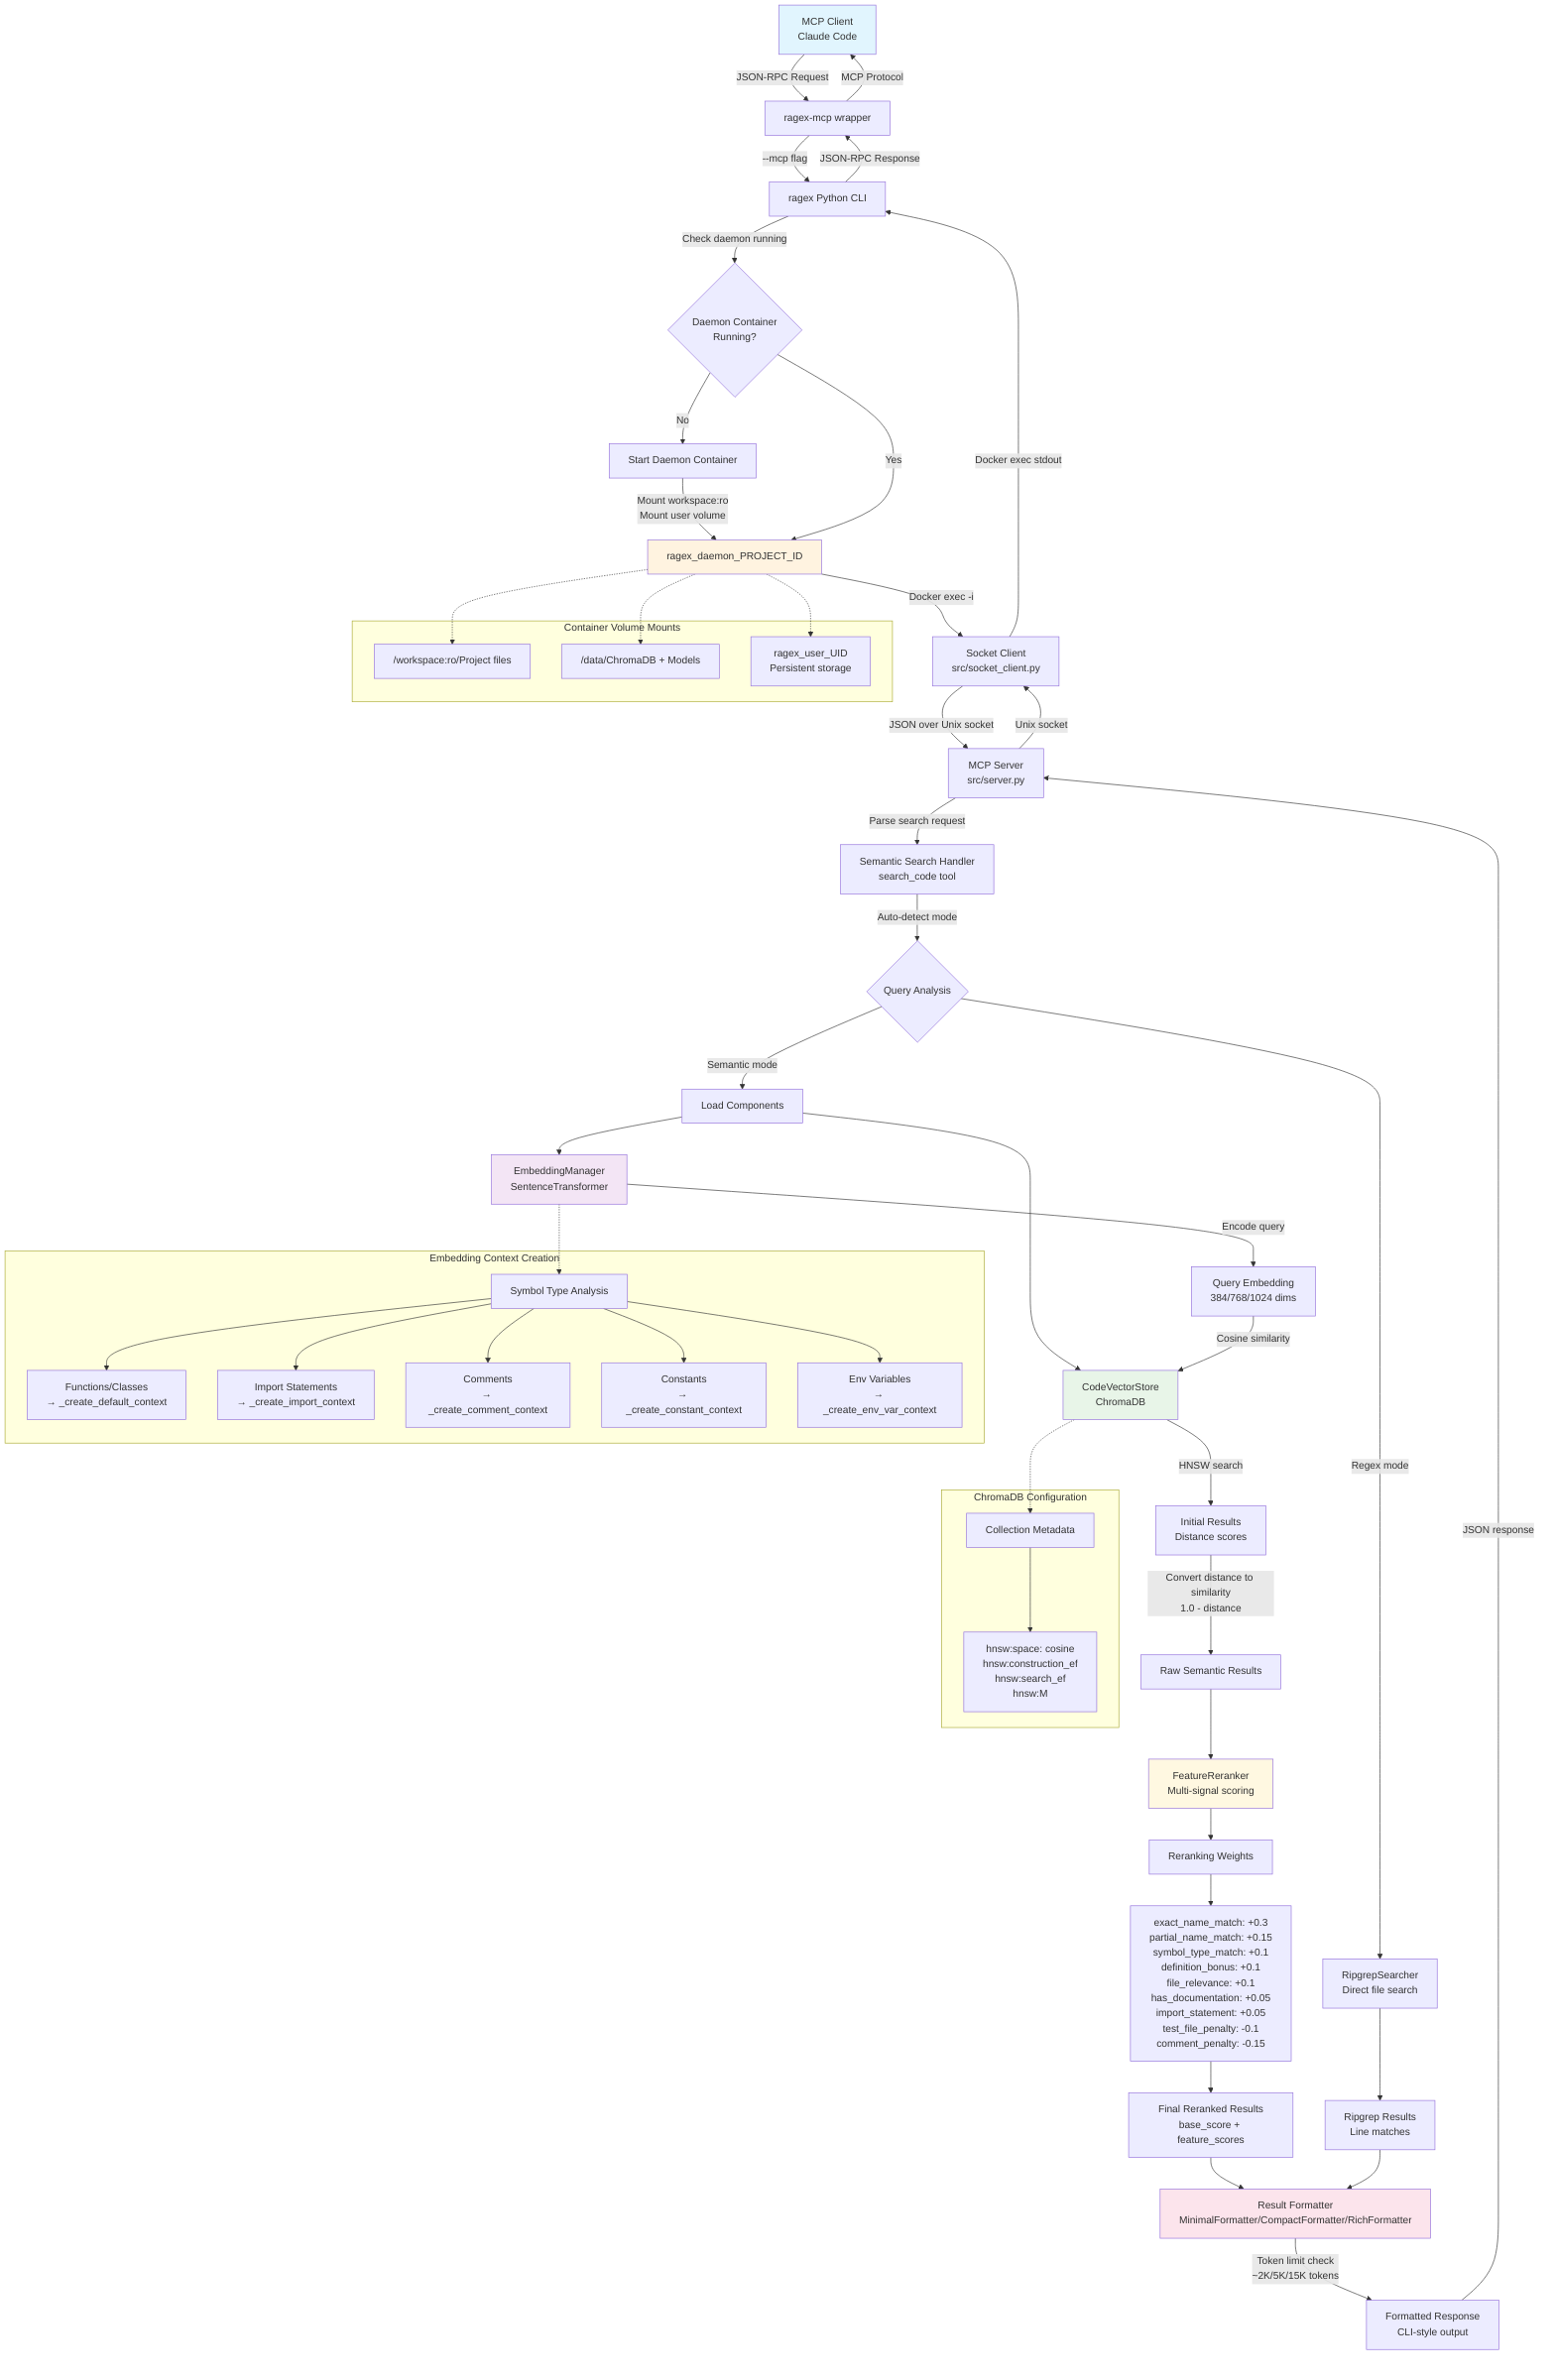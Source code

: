graph TD
      A[MCP Client<br/>Claude Code] -->|JSON-RPC Request| B[ragex-mcp wrapper]
      B -->|--mcp flag| C[ragex Python CLI]
      C -->|Check daemon running| D{Daemon Container<br/>Running?}

      D -->|No| E[Start Daemon Container]
      E -->|Mount workspace:ro<br/>Mount user volume| F[ragex_daemon_PROJECT_ID]
      D -->|Yes| F

      F -->|Docker exec -i| G[Socket Client<br/>src/socket_client.py]
      G -->|JSON over Unix socket| H[MCP Server<br/>src/server.py]

      H -->|Parse search request| I[Semantic Search Handler<br/>search_code tool]
      I -->|Auto-detect mode| J{Query Analysis}

      J -->|Semantic mode| K[Load Components]
      J -->|Regex mode| L[RipgrepSearcher<br/>Direct file search]

      K --> M[EmbeddingManager<br/>SentenceTransformer]
      K --> N[CodeVectorStore<br/>ChromaDB]

      M -->|Encode query| O[Query Embedding<br/>384/768/1024 dims]
      O -->|Cosine similarity| N

      N -->|HNSW search| P[Initial Results<br/>Distance scores]
      P -->|Convert distance to similarity<br/>1.0 - distance| Q[Raw Semantic Results]

      Q --> R[FeatureReranker<br/>Multi-signal scoring]

      R --> S[Reranking Weights]
      S --> T[exact_name_match: +0.3<br/>partial_name_match: +0.15<br/>symbol_type_match: +0.1<br/>definition_bonus: +0.1<br/>file_relevance: +0.1<br/>has_documentation: +0.05<br/>import_statement: +0.05<br/>test_file_penalty: -0.1<br/>comment_penalty: -0.15]

      T --> U[Final Reranked Results<br/>base_score + feature_scores]

      L --> V[Ripgrep Results<br/>Line matches]

      U --> W[Result Formatter<br/>MinimalFormatter/CompactFormatter/RichFormatter]
      V --> W

      W -->|Token limit check<br/>~2K/5K/15K tokens| X[Formatted Response<br/>CLI-style output]

      X -->|JSON response| H
      H -->|Unix socket| G
      G -->|Docker exec stdout| C
      C -->|JSON-RPC Response| B
      B -->|MCP Protocol| A

    subgraph "Container Volume Mounts"
          Y["/workspace:ro/Project files"]
          Z["/data/ChromaDB + Models"]
          AA["ragex_user_UID<br/>Persistent storage"]
    end

    subgraph "Embedding Context Creation"
        BB[Symbol Type Analysis]
        BB --> CC[Functions/Classes<br/>→ _create_default_context]
        BB --> DD[Import Statements<br/>→ _create_import_context]
        BB --> EE[Comments<br/>→ _create_comment_context]
        BB --> FF[Constants<br/>→ _create_constant_context]
        BB --> GG[Env Variables<br/>→ _create_env_var_context]
    end

    subgraph "ChromaDB Configuration"
        HH[Collection Metadata]
        HH --> II[hnsw:space: cosine<br/>hnsw:construction_ef<br/>hnsw:search_ef<br/>hnsw:M]
    end

    M -.-> BB
    N -.-> HH
    F -.-> Y
    F -.-> Z
    F -.-> AA

    style A fill:#e1f5fe
    style F fill:#fff3e0
    style M fill:#f3e5f5
    style N fill:#e8f5e8
    style R fill:#fff8e1
    style W fill:#fce4ec